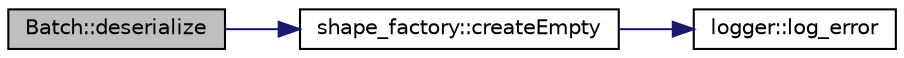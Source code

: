 digraph "Batch::deserialize"
{
 // LATEX_PDF_SIZE
  bgcolor="transparent";
  edge [fontname="Helvetica",fontsize="10",labelfontname="Helvetica",labelfontsize="10"];
  node [fontname="Helvetica",fontsize="10",shape=record];
  rankdir="LR";
  Node1 [label="Batch::deserialize",height=0.2,width=0.4,color="black", fillcolor="grey75", style="filled", fontcolor="black",tooltip="fills the struct with data from the input serialized buffer The caller must free the buffer memory"];
  Node1 -> Node2 [color="midnightblue",fontsize="10",style="solid",fontname="Helvetica"];
  Node2 [label="shape_factory::createEmpty",height=0.2,width=0.4,color="black",URL="$namespaceshape__factory.html#a7d33da81d24f568bea0723f44beccf3b",tooltip="creates an empty shape object of the specified data type."];
  Node2 -> Node3 [color="midnightblue",fontsize="10",style="solid",fontname="Helvetica"];
  Node3 [label="logger::log_error",height=0.2,width=0.4,color="black",URL="$namespacelogger.html#a53f34feeb22a94db295af05b8b2aab5c",tooltip="Error logging function with template arguments. Separates input parameters with spaces...."];
}
